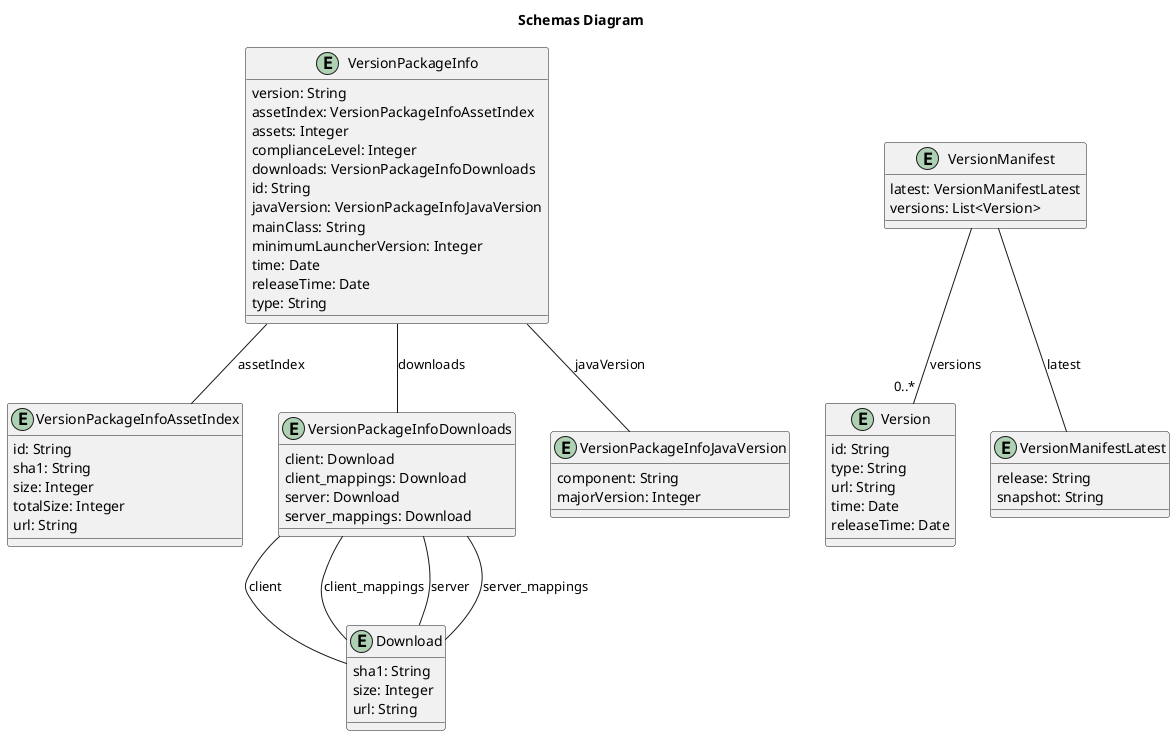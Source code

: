 @startuml

title  Schemas Diagram

entity Download {
    sha1: String
    size: Integer
    url: String
}

entity Version {
    id: String
    type: String
    url: String
    time: Date
    releaseTime: Date
}

entity VersionManifest {
    latest: VersionManifestLatest
    versions: List<Version>
}

entity VersionManifestLatest {
    release: String
    snapshot: String
}

entity VersionPackageInfo {
    version: String
    assetIndex: VersionPackageInfoAssetIndex
    assets: Integer
    complianceLevel: Integer
    downloads: VersionPackageInfoDownloads
    id: String
    javaVersion: VersionPackageInfoJavaVersion
    mainClass: String
    minimumLauncherVersion: Integer
    time: Date
    releaseTime: Date
    type: String
}

entity VersionPackageInfoAssetIndex {
    id: String
    sha1: String
    size: Integer
    totalSize: Integer
    url: String
}

entity VersionPackageInfoDownloads {
    client: Download
    client_mappings: Download
    server: Download
    server_mappings: Download
}

entity VersionPackageInfoJavaVersion {
    component: String
    majorVersion: Integer
}


VersionPackageInfoDownloads -- Download : client
VersionPackageInfoDownloads -- Download : client_mappings
VersionPackageInfoDownloads -- Download : server
VersionPackageInfoDownloads -- Download : server_mappings
VersionPackageInfo -- VersionPackageInfoAssetIndex : assetIndex
VersionPackageInfo -- VersionPackageInfoDownloads : downloads
VersionPackageInfo -- VersionPackageInfoJavaVersion : javaVersion
VersionManifest -- VersionManifestLatest : latest
VersionManifest -- "0..*" Version : versions

@enduml